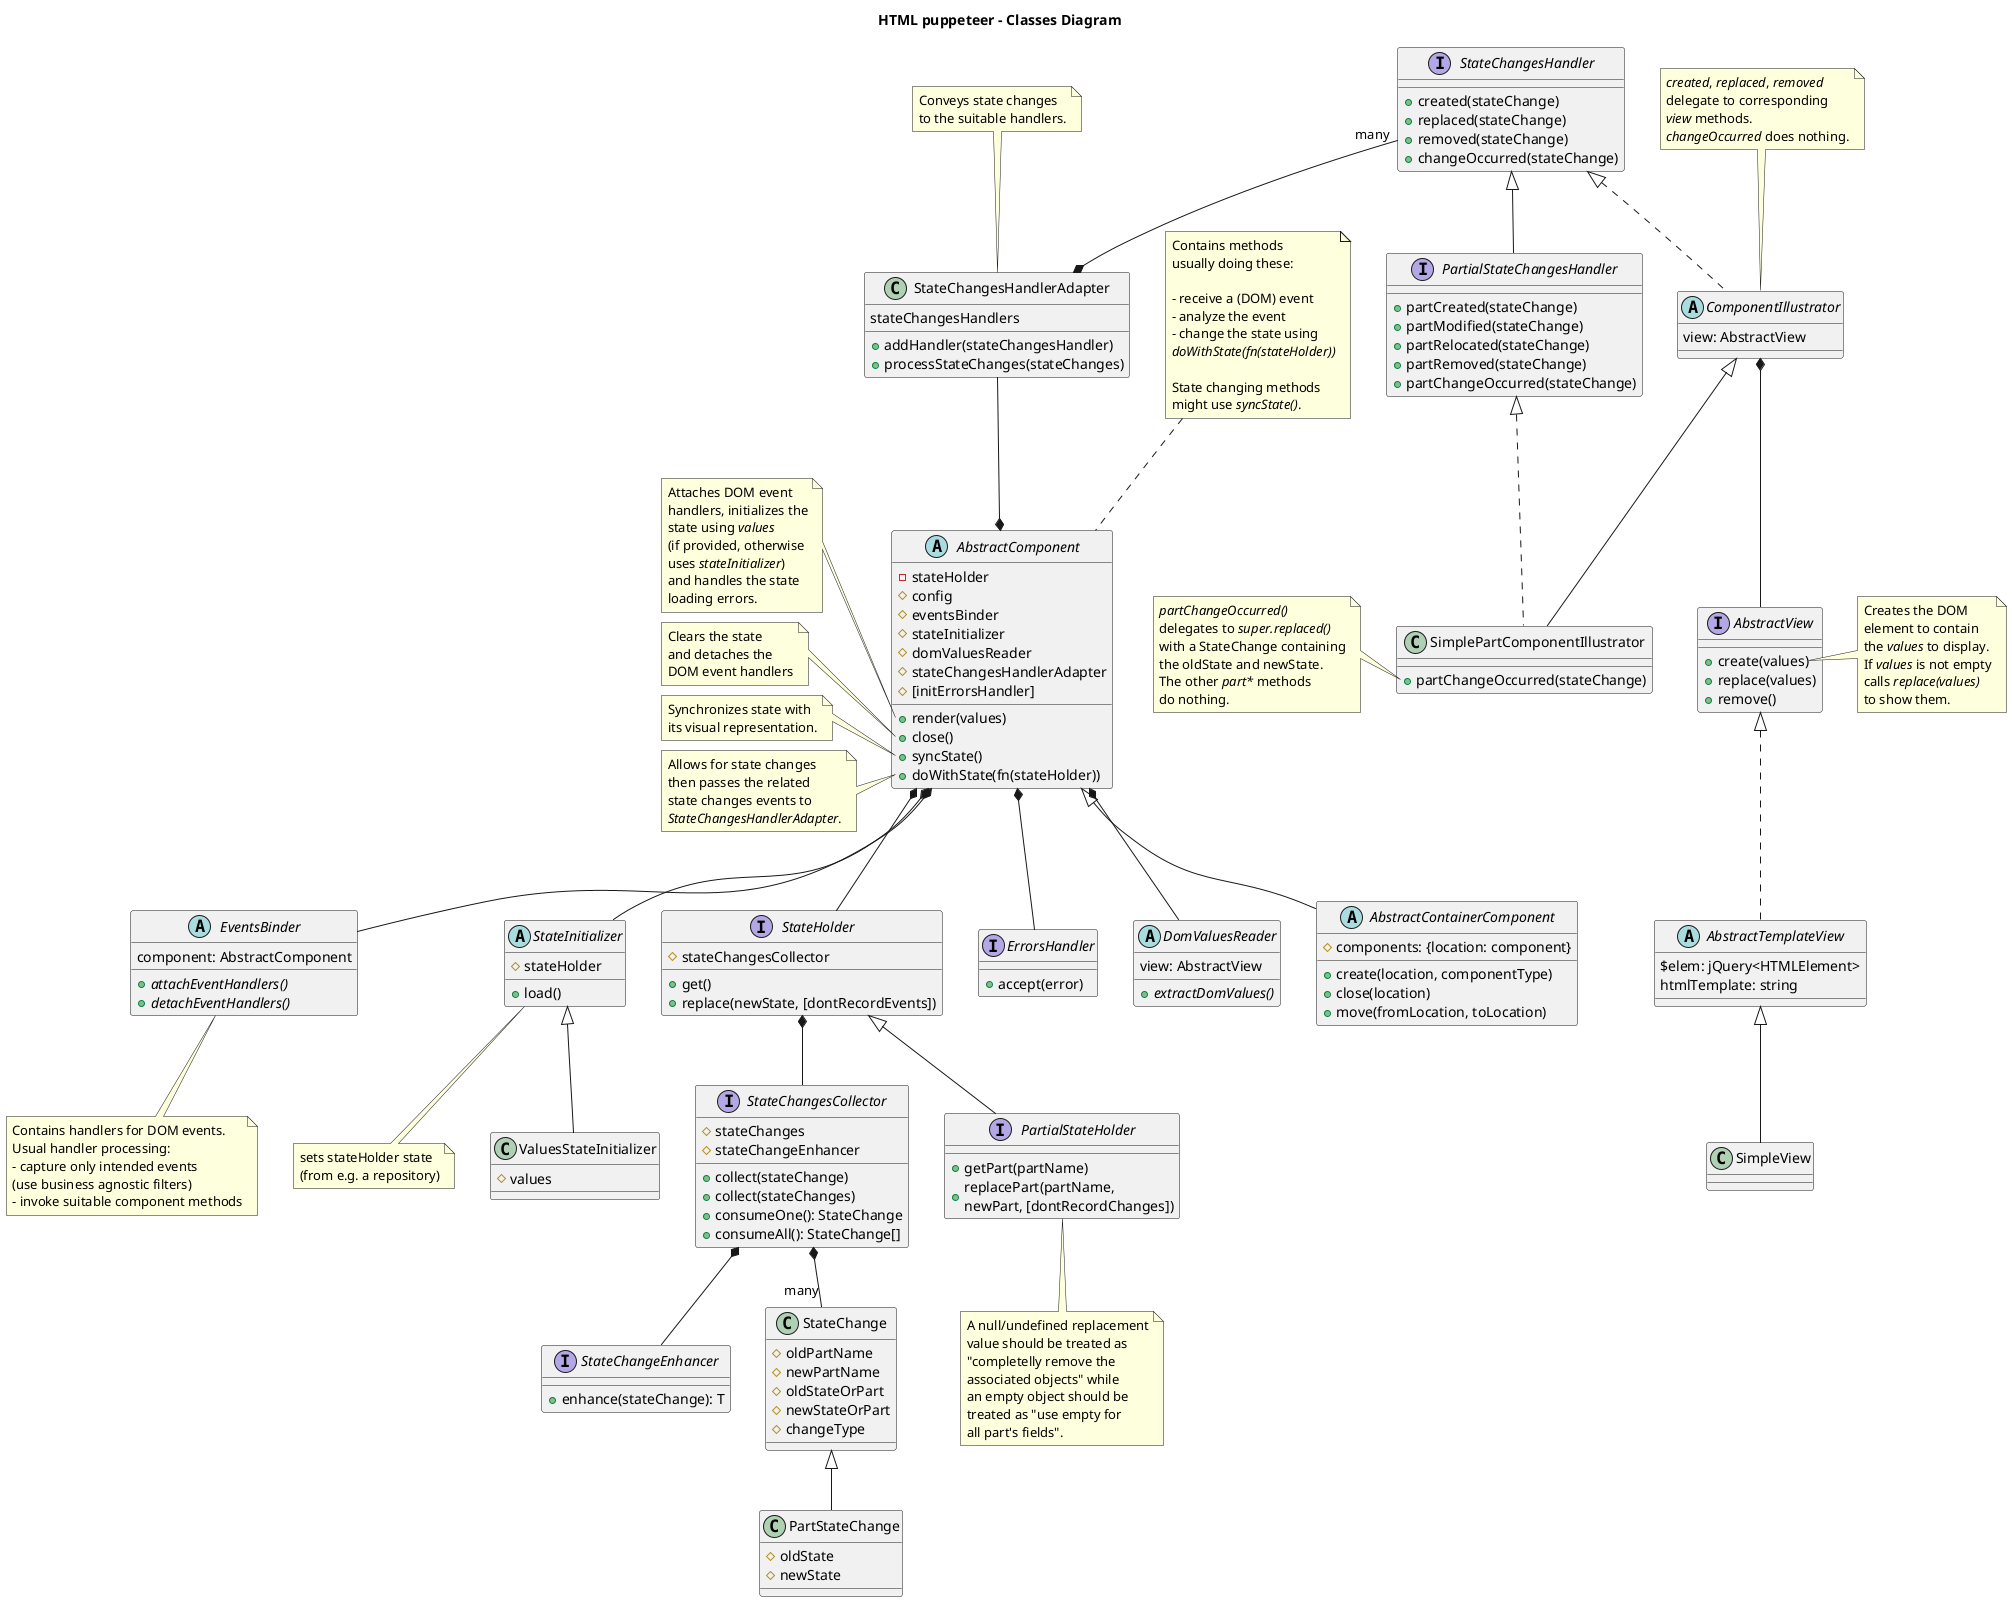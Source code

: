 @startuml

title HTML puppeteer - Classes Diagram

abstract AbstractComponent {
  -stateHolder
  #config
  #eventsBinder
  #stateInitializer
  #domValuesReader
  #stateChangesHandlerAdapter
  #[initErrorsHandler]
  +render(values)
  +close()
  +syncState()
  +doWithState(fn(stateHolder))
}

note top of AbstractComponent
  Contains methods
  usually doing these:

  - receive a (DOM) event
  - analyze the event
  - change the state using
  <i>doWithState(fn(stateHolder))</i>

  State changing methods
  might use <i>syncState()</i>.
end note

/'note left of AbstractComponent::constructor
<i>config</i> parameter is used
to set/initialize any field.

If too complex <i>config</i> could
actually be a <i>configurer</i> class.

An important <i>config</i> attribute
is the component's DOM element
which usually will already exist.
end note'/

/'note left of AbstractComponent::domElement
Is the component's DOM element
which for parent/root components
will usually already exist.
Part owner components on the
other hand should be able to
create and identify it by only
using the state; e.g. dom
element's id could be <i>partName</i>.
end note'/

note left of AbstractComponent::"render(values)"
Attaches DOM event
handlers, initializes the
state using <i>values</i>
(if provided, otherwise
uses <i>stateInitializer</i>)
and handles the state
loading errors.
end note

note left of AbstractComponent::"close()"
Clears the state
and detaches the
DOM event handlers
end note

note left of AbstractComponent::syncState
Synchronizes state with
its visual representation.
end note

note left of AbstractComponent::doWithState
Allows for state changes
then passes the related
state changes events to
<i>StateChangesHandlerAdapter</i>.
end note

abstract AbstractContainerComponent extends AbstractComponent {
  #components: {location: component}
  +create(location, componentType)
  +close(location)
  +move(fromLocation, toLocation)
}

abstract EventsBinder {
  component: AbstractComponent
  {abstract}+attachEventHandlers()
  {abstract}+detachEventHandlers()
}

note bottom of EventsBinder
  Contains handlers for DOM events.
  Usual handler processing:
  - capture only intended events
  (use business agnostic filters)
  - invoke suitable component methods
end note

abstract StateInitializer {
#stateHolder
+load()
}

note bottom of StateInitializer
sets stateHolder state
(from e.g. a repository)
end note

class ValuesStateInitializer extends StateInitializer {
#values
}

class StateChange {
#oldPartName
#newPartName
#oldStateOrPart
#newStateOrPart
#changeType
}

class PartStateChange extends StateChange {
#oldState
#newState
}

'interface StateChangeEnhancer<T extends StateChange> {
interface StateChangeEnhancer {
+enhance(stateChange): T
}

interface StateChangesCollector {
#stateChanges
#stateChangeEnhancer
+collect(stateChange)
+collect(stateChanges)
+consumeOne(): StateChange
+consumeAll(): StateChange[]
}

interface StateHolder {
+get()
+replace(newState, [dontRecordEvents])
#stateChangesCollector
}

/'note left of StateHolder::replace
Besides replacing the
state it'll also record
the changes using
<i>stateChangesCollector</i>.
end note'/

interface PartialStateHolder extends StateHolder {
+getPart(partName)
+replacePart(partName, \nnewPart, [dontRecordChanges])
}

' note left of PartialStateHolder::replacePart
note bottom of PartialStateHolder
A null/undefined replacement
value should be treated as
"completelly remove the
associated objects" while
an empty object should be
treated as "use empty for
all part's fields".
end note

interface ErrorsHandler {
+accept(error)
}

interface AbstractView {
+create(values)
+replace(values)
+remove()
}

note right of AbstractView::create
Creates the DOM
element to contain
the <i>values</i> to display.
If <i>values</i> is not empty
calls <i>replace(values)</i>
to show them.
end note

/'note left of AbstractView::replace
Replaces the previous
displayed values with
the new ones.
end note'/

/'note right of AbstractView::remove
Removes the view's
DOM element.
end note'/

abstract AbstractTemplateView implements AbstractView {
$elem: jQuery<HTMLElement>
htmlTemplate: string
}

class SimpleView extends AbstractTemplateView

class StateChangesHandlerAdapter {
stateChangesHandlers
+addHandler(stateChangesHandler)
+processStateChanges(stateChanges)
}

/'note left of StateChangesHandlerAdapter::handlerMappingRules
Defaults to:
- map state initialization
(aka creation) to
<i>created(stateChange)</i>
- map state modification
to <i>replaced(stateChange)</i>
- map state part (aka section)
modification to
<i>partModified(stateChange)</i>
- map state part removal to
<i>partRemoved(stateChange)</i>
end note'/

' note left of StateChangesHandlerAdapter::processStateChanges
note top of StateChangesHandlerAdapter
Conveys state changes
to the suitable handlers.
end note

interface StateChangesHandler {
+created(stateChange)
+replaced(stateChange)
+removed(stateChange)
+changeOccurred(stateChange)
}

interface PartialStateChangesHandler extends StateChangesHandler {
+partCreated(stateChange)
+partModified(stateChange)
+partRelocated(stateChange)
+partRemoved(stateChange)
+partChangeOccurred(stateChange)
}

abstract ComponentIllustrator implements StateChangesHandler {
view: AbstractView
}

note top of ComponentIllustrator
<i>created</i>, <i>replaced</i>, <i>removed</i>
delegate to corresponding
<i>view</i> methods.
<i>changeOccurred</i> does nothing.
end note

class SimplePartComponentIllustrator extends ComponentIllustrator implements PartialStateChangesHandler {
+partChangeOccurred(stateChange)
}

note left of SimplePartComponentIllustrator::partChangeOccurred
<i>partChangeOccurred()</i>
delegates to <i>super.replaced()</i>
with a StateChange containing
the oldState and newState.
The other <i>part*</i> methods
do nothing.
end note

/'abstract PartsAllocator implements PartialStateChangesHandler {
parts: Map<partName, AbstractComponent>
stateSynchronizer
#createNewOwners(stateChange)
#removeMissingOwners(stateChange)
#{abstract}createOwner(partName, part)
}

note top of PartsAllocator
Contains methods usually doing these:
- analyze the state changes
- manage the state parts owners
end note

note left of PartsAllocator::createNewOwners
- iterates the state parts
- creates new part owning components
- calls <i>newOwner.render(part)</i>
end note

note left of PartsAllocator::removeMissingOwners
- iterates the state parts
- closes then removes
  the <i>parts</i> no longer
  found in iterator
end note

class StateSynchronizer {
  #stateHolder
  #domValuesReader
  #partOwners: Map<partName, AbstractComponent>
  +syncState()
  +viewUpdated(view)
  +partOwnersUpdated(partOwners)
  #syncStateWithView()
  #syncStateWithPartOwners()
}

note left of StateSynchronizer::syncState
Updates (silently) the
state using view's values
and part owners state.
end note

note left of StateSynchronizer::syncStateWithPartOwners
It'll call <i>syncState()</i> on
part owners components
before reading their state.
end note'/

abstract DomValuesReader {
  view: AbstractView
  {abstract}+extractDomValues()
}

/'note right of DomValuesReader::extractDomValues
Extracts the input
values from view.
end note'/

AbstractComponent *-down- EventsBinder
AbstractComponent *-down- StateHolder
AbstractComponent *-down- StateInitializer
AbstractComponent *-down- DomValuesReader
AbstractComponent *-down- ErrorsHandler
AbstractComponent *-up- StateChangesHandlerAdapter
StateChangesHandlerAdapter *-up- "many" StateChangesHandler
ComponentIllustrator *-- AbstractView
'PartialStateChangesHandler -down-|> StateChangesHandler
'PartsAllocator -down-|> PartialStateChangesHandler
'StateChangesHandler -up-{ AbstractView : might use
'DomValuesReader *-up- AbstractView
/'StateSynchronizer *-down- DomValuesReader
StateSynchronizer -up-> PartsAllocator
StateSynchronizer -up-> ComponentIllustrator'/
'SimplePartComponentIllustrator -down-> ComponentIllustrator
'SimplePartComponentIllustrator -down-|> PartialStateChangesHandler
'AbstractComponent *-up- StateSynchronizer
'AbstractComponent *-right- PartsAllocator
'PartialStateHolder -up-|> StateHolder
StateHolder *-- StateChangesCollector
StateChangesCollector *-- "many" StateChange
'ComponentIllustrator --|> StateChangesHandler
'PartStateChange -down-> StateChange
'PartsAllocator -down-> StateHolder
'ValuesStateInitializer -up-|> StateInitializer
StateChangesCollector *-- StateChangeEnhancer

/'note as setElement
<i>domElement</i>
is the component's
(root) DOM element
end note

ComponentIllustrator .. setElement
setElement .. DomValuesReader'/

@enduml
